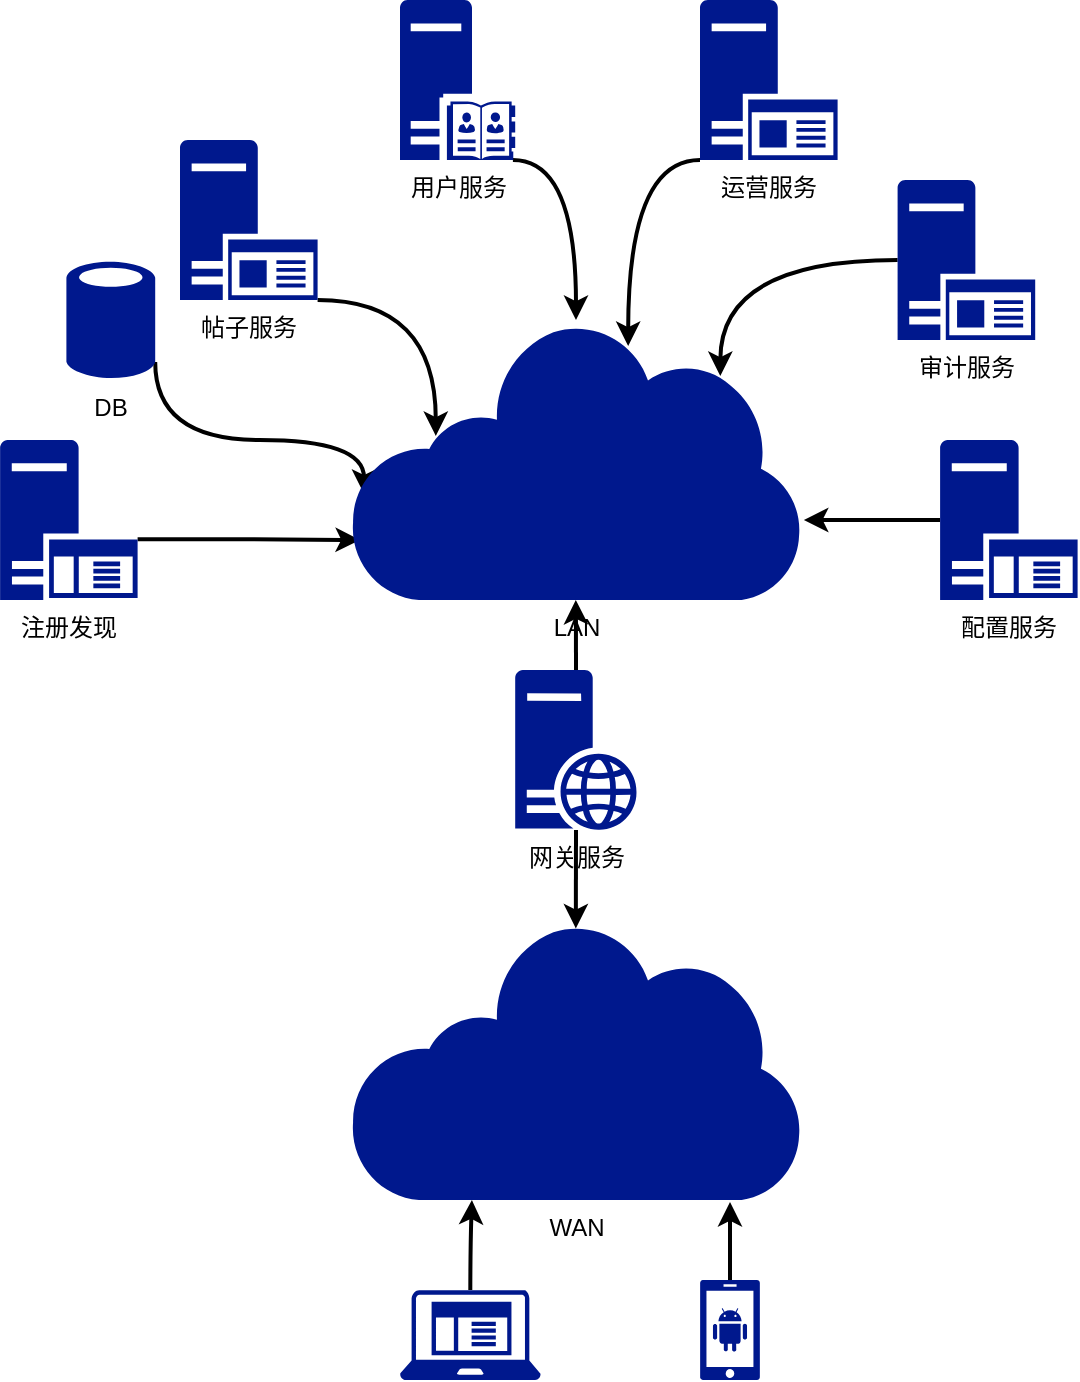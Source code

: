 <mxfile version="21.4.0" type="device" pages="4">
  <diagram name="微服务架构图" id="tyNS0atMHq7Flh5L3MOq">
    <mxGraphModel dx="1404" dy="824" grid="1" gridSize="10" guides="1" tooltips="1" connect="1" arrows="1" fold="1" page="1" pageScale="1" pageWidth="827" pageHeight="1169" math="0" shadow="0">
      <root>
        <mxCell id="0" />
        <mxCell id="1" parent="0" />
        <mxCell id="sKvv-fLL-HEg5GiTCeac-2" value="WAN" style="sketch=0;aspect=fixed;pointerEvents=1;shadow=0;dashed=0;html=1;strokeColor=none;labelPosition=center;verticalLabelPosition=bottom;verticalAlign=top;align=center;fillColor=#00188D;shape=mxgraph.mscae.enterprise.internet" parent="1" vertex="1">
          <mxGeometry x="304.99" y="670" width="225.81" height="140" as="geometry" />
        </mxCell>
        <mxCell id="sKvv-fLL-HEg5GiTCeac-41" style="edgeStyle=orthogonalEdgeStyle;rounded=0;orthogonalLoop=1;jettySize=auto;html=1;exitX=1;exitY=0.62;exitDx=0;exitDy=0;exitPerimeter=0;strokeWidth=2;" parent="1" source="sKvv-fLL-HEg5GiTCeac-3" edge="1">
          <mxGeometry relative="1" as="geometry">
            <mxPoint x="310" y="480" as="targetPoint" />
          </mxGeometry>
        </mxCell>
        <mxCell id="sKvv-fLL-HEg5GiTCeac-3" value="注册发现" style="sketch=0;aspect=fixed;pointerEvents=1;shadow=0;dashed=0;html=1;strokeColor=none;labelPosition=center;verticalLabelPosition=bottom;verticalAlign=top;align=center;fillColor=#00188D;shape=mxgraph.mscae.enterprise.application_server" parent="1" vertex="1">
          <mxGeometry x="130" y="430" width="68.8" height="80" as="geometry" />
        </mxCell>
        <mxCell id="sKvv-fLL-HEg5GiTCeac-44" style="edgeStyle=orthogonalEdgeStyle;curved=1;rounded=0;orthogonalLoop=1;jettySize=auto;html=1;exitX=1;exitY=1;exitDx=0;exitDy=0;exitPerimeter=0;entryX=0.19;entryY=0.414;entryDx=0;entryDy=0;entryPerimeter=0;strokeWidth=2;" parent="1" source="sKvv-fLL-HEg5GiTCeac-4" target="sKvv-fLL-HEg5GiTCeac-7" edge="1">
          <mxGeometry relative="1" as="geometry">
            <Array as="points">
              <mxPoint x="348" y="360" />
            </Array>
          </mxGeometry>
        </mxCell>
        <mxCell id="sKvv-fLL-HEg5GiTCeac-4" value="帖子服务" style="sketch=0;aspect=fixed;pointerEvents=1;shadow=0;dashed=0;html=1;strokeColor=none;labelPosition=center;verticalLabelPosition=bottom;verticalAlign=top;align=center;fillColor=#00188D;shape=mxgraph.mscae.enterprise.application_server2" parent="1" vertex="1">
          <mxGeometry x="220" y="280" width="68.8" height="80" as="geometry" />
        </mxCell>
        <mxCell id="sKvv-fLL-HEg5GiTCeac-43" style="edgeStyle=orthogonalEdgeStyle;curved=1;rounded=0;orthogonalLoop=1;jettySize=auto;html=1;exitX=1;exitY=0.85;exitDx=0;exitDy=0;exitPerimeter=0;entryX=0.031;entryY=0.621;entryDx=0;entryDy=0;entryPerimeter=0;strokeWidth=2;" parent="1" source="sKvv-fLL-HEg5GiTCeac-5" target="sKvv-fLL-HEg5GiTCeac-7" edge="1">
          <mxGeometry relative="1" as="geometry">
            <Array as="points">
              <mxPoint x="208" y="430" />
              <mxPoint x="312" y="430" />
            </Array>
          </mxGeometry>
        </mxCell>
        <mxCell id="sKvv-fLL-HEg5GiTCeac-5" value="DB" style="sketch=0;aspect=fixed;pointerEvents=1;shadow=0;dashed=0;html=1;strokeColor=none;labelPosition=center;verticalLabelPosition=bottom;verticalAlign=top;align=center;fillColor=#00188D;shape=mxgraph.mscae.enterprise.database_generic" parent="1" vertex="1">
          <mxGeometry x="163.2" y="340" width="44.4" height="60" as="geometry" />
        </mxCell>
        <mxCell id="sKvv-fLL-HEg5GiTCeac-7" value="LAN" style="sketch=0;aspect=fixed;pointerEvents=1;shadow=0;dashed=0;html=1;strokeColor=none;labelPosition=center;verticalLabelPosition=bottom;verticalAlign=top;align=center;fillColor=#00188D;shape=mxgraph.mscae.enterprise.internet" parent="1" vertex="1">
          <mxGeometry x="304.99" y="370" width="225.81" height="140" as="geometry" />
        </mxCell>
        <mxCell id="sKvv-fLL-HEg5GiTCeac-47" style="edgeStyle=orthogonalEdgeStyle;curved=1;rounded=0;orthogonalLoop=1;jettySize=auto;html=1;exitX=0.98;exitY=1;exitDx=0;exitDy=0;exitPerimeter=0;strokeWidth=2;" parent="1" source="sKvv-fLL-HEg5GiTCeac-8" target="sKvv-fLL-HEg5GiTCeac-7" edge="1">
          <mxGeometry relative="1" as="geometry">
            <Array as="points">
              <mxPoint x="418" y="290" />
            </Array>
          </mxGeometry>
        </mxCell>
        <mxCell id="sKvv-fLL-HEg5GiTCeac-8" value="用户服务" style="sketch=0;aspect=fixed;pointerEvents=1;shadow=0;dashed=0;html=1;strokeColor=none;labelPosition=center;verticalLabelPosition=bottom;verticalAlign=top;align=center;fillColor=#00188D;shape=mxgraph.mscae.enterprise.server_directory" parent="1" vertex="1">
          <mxGeometry x="330" y="210" width="57.6" height="80" as="geometry" />
        </mxCell>
        <mxCell id="sKvv-fLL-HEg5GiTCeac-28" style="edgeStyle=orthogonalEdgeStyle;rounded=0;orthogonalLoop=1;jettySize=auto;html=1;exitX=0.5;exitY=1;exitDx=0;exitDy=0;exitPerimeter=0;entryX=0.5;entryY=0.03;entryDx=0;entryDy=0;entryPerimeter=0;curved=1;strokeWidth=2;" parent="1" source="sKvv-fLL-HEg5GiTCeac-9" target="sKvv-fLL-HEg5GiTCeac-2" edge="1">
          <mxGeometry relative="1" as="geometry" />
        </mxCell>
        <mxCell id="sKvv-fLL-HEg5GiTCeac-29" style="edgeStyle=orthogonalEdgeStyle;rounded=0;orthogonalLoop=1;jettySize=auto;html=1;exitX=0.5;exitY=0;exitDx=0;exitDy=0;exitPerimeter=0;curved=1;strokeWidth=2;" parent="1" source="sKvv-fLL-HEg5GiTCeac-9" target="sKvv-fLL-HEg5GiTCeac-7" edge="1">
          <mxGeometry relative="1" as="geometry" />
        </mxCell>
        <mxCell id="sKvv-fLL-HEg5GiTCeac-9" value="网关服务" style="sketch=0;aspect=fixed;pointerEvents=1;shadow=0;dashed=0;html=1;strokeColor=none;labelPosition=center;verticalLabelPosition=bottom;verticalAlign=top;align=center;fillColor=#00188D;shape=mxgraph.mscae.enterprise.web_server" parent="1" vertex="1">
          <mxGeometry x="387.6" y="545" width="60.8" height="80" as="geometry" />
        </mxCell>
        <mxCell id="sKvv-fLL-HEg5GiTCeac-21" style="edgeStyle=orthogonalEdgeStyle;rounded=0;orthogonalLoop=1;jettySize=auto;html=1;exitX=0.5;exitY=0;exitDx=0;exitDy=0;exitPerimeter=0;entryX=0.27;entryY=1;entryDx=0;entryDy=0;entryPerimeter=0;strokeWidth=2;curved=1;" parent="1" source="sKvv-fLL-HEg5GiTCeac-10" target="sKvv-fLL-HEg5GiTCeac-2" edge="1">
          <mxGeometry relative="1" as="geometry" />
        </mxCell>
        <mxCell id="sKvv-fLL-HEg5GiTCeac-10" value="" style="sketch=0;aspect=fixed;pointerEvents=1;shadow=0;dashed=0;html=1;strokeColor=none;labelPosition=center;verticalLabelPosition=bottom;verticalAlign=top;align=center;fillColor=#00188D;shape=mxgraph.mscae.enterprise.client_application" parent="1" vertex="1">
          <mxGeometry x="330" y="855" width="70.31" height="45" as="geometry" />
        </mxCell>
        <mxCell id="sKvv-fLL-HEg5GiTCeac-22" style="edgeStyle=orthogonalEdgeStyle;rounded=0;orthogonalLoop=1;jettySize=auto;html=1;exitX=0.5;exitY=0;exitDx=0;exitDy=0;exitPerimeter=0;strokeWidth=2;curved=1;" parent="1" source="sKvv-fLL-HEg5GiTCeac-11" edge="1">
          <mxGeometry relative="1" as="geometry">
            <mxPoint x="495" y="811" as="targetPoint" />
          </mxGeometry>
        </mxCell>
        <mxCell id="sKvv-fLL-HEg5GiTCeac-11" value="" style="sketch=0;aspect=fixed;pointerEvents=1;shadow=0;dashed=0;html=1;strokeColor=none;labelPosition=center;verticalLabelPosition=bottom;verticalAlign=top;align=center;fillColor=#00188D;shape=mxgraph.mscae.enterprise.android_phone" parent="1" vertex="1">
          <mxGeometry x="480" y="850" width="30" height="50" as="geometry" />
        </mxCell>
        <mxCell id="sKvv-fLL-HEg5GiTCeac-49" style="edgeStyle=orthogonalEdgeStyle;curved=1;rounded=0;orthogonalLoop=1;jettySize=auto;html=1;exitX=0;exitY=0.5;exitDx=0;exitDy=0;exitPerimeter=0;entryX=0.82;entryY=0.2;entryDx=0;entryDy=0;entryPerimeter=0;strokeWidth=2;" parent="1" source="sKvv-fLL-HEg5GiTCeac-13" target="sKvv-fLL-HEg5GiTCeac-7" edge="1">
          <mxGeometry relative="1" as="geometry">
            <Array as="points">
              <mxPoint x="490" y="340" />
            </Array>
          </mxGeometry>
        </mxCell>
        <mxCell id="sKvv-fLL-HEg5GiTCeac-13" value="审计服务" style="sketch=0;aspect=fixed;pointerEvents=1;shadow=0;dashed=0;html=1;strokeColor=none;labelPosition=center;verticalLabelPosition=bottom;verticalAlign=top;align=center;fillColor=#00188D;shape=mxgraph.mscae.enterprise.application_server2" parent="1" vertex="1">
          <mxGeometry x="578.8" y="300" width="68.8" height="80" as="geometry" />
        </mxCell>
        <mxCell id="sKvv-fLL-HEg5GiTCeac-32" style="edgeStyle=orthogonalEdgeStyle;rounded=0;orthogonalLoop=1;jettySize=auto;html=1;exitX=0;exitY=1;exitDx=0;exitDy=0;exitPerimeter=0;entryX=0.616;entryY=0.093;entryDx=0;entryDy=0;entryPerimeter=0;curved=1;strokeWidth=2;" parent="1" source="sKvv-fLL-HEg5GiTCeac-14" target="sKvv-fLL-HEg5GiTCeac-7" edge="1">
          <mxGeometry relative="1" as="geometry">
            <Array as="points">
              <mxPoint x="444" y="290" />
            </Array>
          </mxGeometry>
        </mxCell>
        <mxCell id="sKvv-fLL-HEg5GiTCeac-14" value="运营服务" style="sketch=0;aspect=fixed;pointerEvents=1;shadow=0;dashed=0;html=1;strokeColor=none;labelPosition=center;verticalLabelPosition=bottom;verticalAlign=top;align=center;fillColor=#00188D;shape=mxgraph.mscae.enterprise.application_server2" parent="1" vertex="1">
          <mxGeometry x="480" y="210" width="68.8" height="80" as="geometry" />
        </mxCell>
        <mxCell id="sKvv-fLL-HEg5GiTCeac-30" style="edgeStyle=orthogonalEdgeStyle;rounded=0;orthogonalLoop=1;jettySize=auto;html=1;exitX=0;exitY=0.5;exitDx=0;exitDy=0;exitPerimeter=0;entryX=1.005;entryY=0.714;entryDx=0;entryDy=0;entryPerimeter=0;strokeWidth=2;curved=1;" parent="1" source="sKvv-fLL-HEg5GiTCeac-16" target="sKvv-fLL-HEg5GiTCeac-7" edge="1">
          <mxGeometry relative="1" as="geometry" />
        </mxCell>
        <mxCell id="sKvv-fLL-HEg5GiTCeac-16" value="配置服务" style="sketch=0;aspect=fixed;pointerEvents=1;shadow=0;dashed=0;html=1;strokeColor=none;labelPosition=center;verticalLabelPosition=bottom;verticalAlign=top;align=center;fillColor=#00188D;shape=mxgraph.mscae.enterprise.application_server" parent="1" vertex="1">
          <mxGeometry x="600" y="430" width="68.8" height="80" as="geometry" />
        </mxCell>
      </root>
    </mxGraphModel>
  </diagram>
  <diagram id="7GHlxAyvuk0BFjnnQmFa" name="BC/BC MAP">
    <mxGraphModel dx="1212" dy="755" grid="1" gridSize="10" guides="1" tooltips="1" connect="1" arrows="1" fold="1" page="1" pageScale="1" pageWidth="827" pageHeight="1169" math="0" shadow="0">
      <root>
        <mxCell id="0" />
        <mxCell id="1" parent="0" />
        <mxCell id="d8grBsVAri_Z8d2AIYBA-62" value="" style="rounded=1;whiteSpace=wrap;html=1;fontFamily=Helvetica;fontSize=11;fontColor=default;dashed=1;dashPattern=12 12;" vertex="1" parent="1">
          <mxGeometry x="414" y="10" width="950" height="480" as="geometry" />
        </mxCell>
        <mxCell id="xgT5r35Q104C7gx1rmS_-19" value="" style="ellipse;whiteSpace=wrap;html=1;" parent="1" vertex="1">
          <mxGeometry x="453.75" y="865" width="362.5" height="190" as="geometry" />
        </mxCell>
        <mxCell id="xgT5r35Q104C7gx1rmS_-37" value="" style="ellipse;whiteSpace=wrap;html=1;" parent="1" vertex="1">
          <mxGeometry x="1280" y="530" width="370" height="230" as="geometry" />
        </mxCell>
        <mxCell id="xgT5r35Q104C7gx1rmS_-38" value="" style="ellipse;whiteSpace=wrap;html=1;" parent="1" vertex="1">
          <mxGeometry x="1390" y="540" width="250" height="150" as="geometry" />
        </mxCell>
        <mxCell id="d8grBsVAri_Z8d2AIYBA-13" value="" style="ellipse;whiteSpace=wrap;html=1;" vertex="1" parent="1">
          <mxGeometry x="960" y="850" width="330" height="220" as="geometry" />
        </mxCell>
        <mxCell id="d8grBsVAri_Z8d2AIYBA-14" value="" style="ellipse;whiteSpace=wrap;html=1;" vertex="1" parent="1">
          <mxGeometry x="1050" y="870" width="220" height="130" as="geometry" />
        </mxCell>
        <mxCell id="d8grBsVAri_Z8d2AIYBA-8" value="" style="ellipse;whiteSpace=wrap;html=1;" vertex="1" parent="1">
          <mxGeometry x="680" y="20" width="340" height="200" as="geometry" />
        </mxCell>
        <mxCell id="d8grBsVAri_Z8d2AIYBA-9" value="" style="ellipse;whiteSpace=wrap;html=1;" vertex="1" parent="1">
          <mxGeometry x="790" y="30" width="200" height="120" as="geometry" />
        </mxCell>
        <mxCell id="PcCUHXfV9CN8MzHln4NB-1" style="rounded=0;orthogonalLoop=1;jettySize=auto;html=1;exitX=0.5;exitY=1;exitDx=0;exitDy=0;entryX=0.5;entryY=0;entryDx=0;entryDy=0;jumpStyle=arc;endArrow=none;endFill=0;" parent="1" source="V5cIN5nH3jhpPqX4wDqy-1" target="V5cIN5nH3jhpPqX4wDqy-3" edge="1">
          <mxGeometry relative="1" as="geometry" />
        </mxCell>
        <mxCell id="PcCUHXfV9CN8MzHln4NB-12" value="U" style="edgeLabel;html=1;align=center;verticalAlign=middle;resizable=0;points=[];" parent="PcCUHXfV9CN8MzHln4NB-1" vertex="1" connectable="0">
          <mxGeometry x="-0.882" y="1" relative="1" as="geometry">
            <mxPoint as="offset" />
          </mxGeometry>
        </mxCell>
        <mxCell id="PcCUHXfV9CN8MzHln4NB-13" value="D" style="edgeLabel;html=1;align=center;verticalAlign=middle;resizable=0;points=[];" parent="PcCUHXfV9CN8MzHln4NB-1" vertex="1" connectable="0">
          <mxGeometry x="0.694" y="1" relative="1" as="geometry">
            <mxPoint as="offset" />
          </mxGeometry>
        </mxCell>
        <mxCell id="V5cIN5nH3jhpPqX4wDqy-1" value="用户" style="ellipse;whiteSpace=wrap;html=1;" parent="1" vertex="1">
          <mxGeometry x="100" y="160" width="60" height="30" as="geometry" />
        </mxCell>
        <mxCell id="PcCUHXfV9CN8MzHln4NB-5" style="edgeStyle=none;rounded=0;orthogonalLoop=1;jettySize=auto;html=1;exitX=0.5;exitY=1;exitDx=0;exitDy=0;entryX=0.084;entryY=0.349;entryDx=0;entryDy=0;entryPerimeter=0;endArrow=none;endFill=0;" parent="1" source="V5cIN5nH3jhpPqX4wDqy-2" target="V5cIN5nH3jhpPqX4wDqy-3" edge="1">
          <mxGeometry relative="1" as="geometry" />
        </mxCell>
        <mxCell id="PcCUHXfV9CN8MzHln4NB-21" value="D" style="edgeLabel;html=1;align=center;verticalAlign=middle;resizable=0;points=[];" parent="PcCUHXfV9CN8MzHln4NB-5" vertex="1" connectable="0">
          <mxGeometry x="-0.818" y="2" relative="1" as="geometry">
            <mxPoint as="offset" />
          </mxGeometry>
        </mxCell>
        <mxCell id="PcCUHXfV9CN8MzHln4NB-22" value="U" style="edgeLabel;html=1;align=center;verticalAlign=middle;resizable=0;points=[];" parent="PcCUHXfV9CN8MzHln4NB-5" vertex="1" connectable="0">
          <mxGeometry x="0.563" y="-1" relative="1" as="geometry">
            <mxPoint as="offset" />
          </mxGeometry>
        </mxCell>
        <mxCell id="PcCUHXfV9CN8MzHln4NB-7" style="edgeStyle=none;rounded=0;orthogonalLoop=1;jettySize=auto;html=1;entryX=0;entryY=0.5;entryDx=0;entryDy=0;endArrow=none;endFill=0;" parent="1" target="V5cIN5nH3jhpPqX4wDqy-1" edge="1">
          <mxGeometry relative="1" as="geometry">
            <mxPoint x="90" y="245" as="sourcePoint" />
          </mxGeometry>
        </mxCell>
        <mxCell id="PcCUHXfV9CN8MzHln4NB-10" value="U" style="edgeLabel;html=1;align=center;verticalAlign=middle;resizable=0;points=[];" parent="PcCUHXfV9CN8MzHln4NB-7" vertex="1" connectable="0">
          <mxGeometry x="0.639" relative="1" as="geometry">
            <mxPoint as="offset" />
          </mxGeometry>
        </mxCell>
        <mxCell id="PcCUHXfV9CN8MzHln4NB-11" value="D" style="edgeLabel;html=1;align=center;verticalAlign=middle;resizable=0;points=[];" parent="PcCUHXfV9CN8MzHln4NB-7" vertex="1" connectable="0">
          <mxGeometry x="-0.816" y="1" relative="1" as="geometry">
            <mxPoint as="offset" />
          </mxGeometry>
        </mxCell>
        <mxCell id="PcCUHXfV9CN8MzHln4NB-9" style="edgeStyle=none;rounded=0;orthogonalLoop=1;jettySize=auto;html=1;exitX=1;exitY=0.5;exitDx=0;exitDy=0;jumpStyle=arc;endArrow=none;endFill=0;" parent="1" source="V5cIN5nH3jhpPqX4wDqy-2" target="V5cIN5nH3jhpPqX4wDqy-5" edge="1">
          <mxGeometry relative="1" as="geometry" />
        </mxCell>
        <mxCell id="PcCUHXfV9CN8MzHln4NB-14" value="D" style="edgeLabel;html=1;align=center;verticalAlign=middle;resizable=0;points=[];" parent="PcCUHXfV9CN8MzHln4NB-9" vertex="1" connectable="0">
          <mxGeometry x="-0.868" y="-1" relative="1" as="geometry">
            <mxPoint as="offset" />
          </mxGeometry>
        </mxCell>
        <mxCell id="PcCUHXfV9CN8MzHln4NB-15" value="U" style="edgeLabel;html=1;align=center;verticalAlign=middle;resizable=0;points=[];" parent="PcCUHXfV9CN8MzHln4NB-9" vertex="1" connectable="0">
          <mxGeometry x="0.744" y="-2" relative="1" as="geometry">
            <mxPoint as="offset" />
          </mxGeometry>
        </mxCell>
        <mxCell id="xgT5r35Q104C7gx1rmS_-2" style="rounded=0;orthogonalLoop=1;jettySize=auto;html=1;exitX=1;exitY=0;exitDx=0;exitDy=0;entryX=0;entryY=0.5;entryDx=0;entryDy=0;endArrow=none;endFill=0;" parent="1" source="V5cIN5nH3jhpPqX4wDqy-2" target="xgT5r35Q104C7gx1rmS_-1" edge="1">
          <mxGeometry relative="1" as="geometry" />
        </mxCell>
        <mxCell id="xgT5r35Q104C7gx1rmS_-7" value="D" style="edgeLabel;html=1;align=center;verticalAlign=middle;resizable=0;points=[];" parent="xgT5r35Q104C7gx1rmS_-2" vertex="1" connectable="0">
          <mxGeometry x="-0.81" y="-1" relative="1" as="geometry">
            <mxPoint as="offset" />
          </mxGeometry>
        </mxCell>
        <mxCell id="xgT5r35Q104C7gx1rmS_-8" value="U" style="edgeLabel;html=1;align=center;verticalAlign=middle;resizable=0;points=[];" parent="xgT5r35Q104C7gx1rmS_-2" vertex="1" connectable="0">
          <mxGeometry x="0.723" y="-2" relative="1" as="geometry">
            <mxPoint as="offset" />
          </mxGeometry>
        </mxCell>
        <mxCell id="V5cIN5nH3jhpPqX4wDqy-2" value="审计" style="ellipse;whiteSpace=wrap;html=1;" parent="1" vertex="1">
          <mxGeometry x="60" y="245" width="60" height="30" as="geometry" />
        </mxCell>
        <mxCell id="V5cIN5nH3jhpPqX4wDqy-3" value="帖子" style="ellipse;whiteSpace=wrap;html=1;" parent="1" vertex="1">
          <mxGeometry x="140" y="315" width="60" height="30" as="geometry" />
        </mxCell>
        <mxCell id="PcCUHXfV9CN8MzHln4NB-6" style="edgeStyle=none;rounded=0;orthogonalLoop=1;jettySize=auto;html=1;entryX=0.947;entryY=0.234;entryDx=0;entryDy=0;entryPerimeter=0;endArrow=none;endFill=0;exitX=0;exitY=1;exitDx=0;exitDy=0;" parent="1" target="V5cIN5nH3jhpPqX4wDqy-3" edge="1" source="V5cIN5nH3jhpPqX4wDqy-5">
          <mxGeometry relative="1" as="geometry">
            <mxPoint x="270" y="275" as="sourcePoint" />
          </mxGeometry>
        </mxCell>
        <mxCell id="PcCUHXfV9CN8MzHln4NB-19" value="U" style="edgeLabel;html=1;align=center;verticalAlign=middle;resizable=0;points=[];" parent="PcCUHXfV9CN8MzHln4NB-6" vertex="1" connectable="0">
          <mxGeometry x="-0.858" y="-1" relative="1" as="geometry">
            <mxPoint as="offset" />
          </mxGeometry>
        </mxCell>
        <mxCell id="PcCUHXfV9CN8MzHln4NB-20" value="D" style="edgeLabel;html=1;align=center;verticalAlign=middle;resizable=0;points=[];" parent="PcCUHXfV9CN8MzHln4NB-6" vertex="1" connectable="0">
          <mxGeometry x="0.566" relative="1" as="geometry">
            <mxPoint as="offset" />
          </mxGeometry>
        </mxCell>
        <mxCell id="PcCUHXfV9CN8MzHln4NB-8" style="edgeStyle=none;rounded=0;orthogonalLoop=1;jettySize=auto;html=1;exitX=0;exitY=0;exitDx=0;exitDy=0;entryX=1;entryY=0.5;entryDx=0;entryDy=0;endArrow=none;endFill=0;" parent="1" source="V5cIN5nH3jhpPqX4wDqy-5" target="V5cIN5nH3jhpPqX4wDqy-1" edge="1">
          <mxGeometry relative="1" as="geometry" />
        </mxCell>
        <mxCell id="PcCUHXfV9CN8MzHln4NB-16" value="D" style="edgeLabel;html=1;align=center;verticalAlign=middle;resizable=0;points=[];" parent="PcCUHXfV9CN8MzHln4NB-8" vertex="1" connectable="0">
          <mxGeometry x="0.638" y="-1" relative="1" as="geometry">
            <mxPoint as="offset" />
          </mxGeometry>
        </mxCell>
        <mxCell id="PcCUHXfV9CN8MzHln4NB-18" value="U" style="edgeLabel;html=1;align=center;verticalAlign=middle;resizable=0;points=[];" parent="PcCUHXfV9CN8MzHln4NB-8" vertex="1" connectable="0">
          <mxGeometry x="-0.736" relative="1" as="geometry">
            <mxPoint as="offset" />
          </mxGeometry>
        </mxCell>
        <mxCell id="d8grBsVAri_Z8d2AIYBA-32" style="edgeStyle=none;shape=connector;rounded=0;orthogonalLoop=1;jettySize=auto;html=1;exitX=0.5;exitY=1;exitDx=0;exitDy=0;labelBackgroundColor=default;strokeColor=default;fontFamily=Helvetica;fontSize=11;fontColor=default;endArrow=none;endFill=0;" edge="1" parent="1" source="V5cIN5nH3jhpPqX4wDqy-5">
          <mxGeometry relative="1" as="geometry">
            <mxPoint x="290" y="295" as="targetPoint" />
          </mxGeometry>
        </mxCell>
        <mxCell id="d8grBsVAri_Z8d2AIYBA-33" value="U" style="edgeLabel;html=1;align=center;verticalAlign=middle;resizable=0;points=[];fontSize=11;fontFamily=Helvetica;fontColor=default;" vertex="1" connectable="0" parent="d8grBsVAri_Z8d2AIYBA-32">
          <mxGeometry x="-0.607" y="-2" relative="1" as="geometry">
            <mxPoint as="offset" />
          </mxGeometry>
        </mxCell>
        <mxCell id="d8grBsVAri_Z8d2AIYBA-34" value="D" style="edgeLabel;html=1;align=center;verticalAlign=middle;resizable=0;points=[];fontSize=11;fontFamily=Helvetica;fontColor=default;" vertex="1" connectable="0" parent="d8grBsVAri_Z8d2AIYBA-32">
          <mxGeometry x="0.6" y="2" relative="1" as="geometry">
            <mxPoint as="offset" />
          </mxGeometry>
        </mxCell>
        <mxCell id="V5cIN5nH3jhpPqX4wDqy-5" value="运营" style="ellipse;whiteSpace=wrap;html=1;" parent="1" vertex="1">
          <mxGeometry x="260" y="225" width="60" height="30" as="geometry" />
        </mxCell>
        <mxCell id="PcCUHXfV9CN8MzHln4NB-23" value="" style="ellipse;whiteSpace=wrap;html=1;" parent="1" vertex="1">
          <mxGeometry x="470" y="280" width="330" height="200" as="geometry" />
        </mxCell>
        <mxCell id="PcCUHXfV9CN8MzHln4NB-24" value="" style="ellipse;whiteSpace=wrap;html=1;" parent="1" vertex="1">
          <mxGeometry x="518.75" y="290" width="270" height="140" as="geometry" />
        </mxCell>
        <mxCell id="PcCUHXfV9CN8MzHln4NB-25" value="用户BC" style="rounded=1;whiteSpace=wrap;html=1;" parent="1" vertex="1">
          <mxGeometry x="560" y="430" width="80" height="40" as="geometry" />
        </mxCell>
        <mxCell id="PcCUHXfV9CN8MzHln4NB-26" value="用户信息实体" style="ellipse;whiteSpace=wrap;html=1;" parent="1" vertex="1">
          <mxGeometry x="623.75" y="305" width="60" height="40" as="geometry" />
        </mxCell>
        <mxCell id="d8grBsVAri_Z8d2AIYBA-49" style="edgeStyle=none;shape=connector;rounded=0;orthogonalLoop=1;jettySize=auto;html=1;exitX=0.5;exitY=1;exitDx=0;exitDy=0;dashed=1;dashPattern=12 12;labelBackgroundColor=default;strokeColor=default;fontFamily=Helvetica;fontSize=11;fontColor=default;endArrow=none;endFill=0;" edge="1" parent="1" source="PcCUHXfV9CN8MzHln4NB-27" target="d8grBsVAri_Z8d2AIYBA-47">
          <mxGeometry relative="1" as="geometry" />
        </mxCell>
        <mxCell id="PcCUHXfV9CN8MzHln4NB-27" value="角色实体" style="ellipse;whiteSpace=wrap;html=1;" parent="1" vertex="1">
          <mxGeometry x="900" y="85" width="60" height="40" as="geometry" />
        </mxCell>
        <mxCell id="PcCUHXfV9CN8MzHln4NB-28" value="用户统计值对象" style="ellipse;whiteSpace=wrap;html=1;" parent="1" vertex="1">
          <mxGeometry x="1430" y="565" width="60" height="40" as="geometry" />
        </mxCell>
        <mxCell id="d8grBsVAri_Z8d2AIYBA-44" style="edgeStyle=none;shape=connector;rounded=0;orthogonalLoop=1;jettySize=auto;html=1;exitX=0.5;exitY=1;exitDx=0;exitDy=0;entryX=0.5;entryY=0;entryDx=0;entryDy=0;dashed=1;labelBackgroundColor=default;strokeColor=default;fontFamily=Helvetica;fontSize=11;fontColor=default;endArrow=none;endFill=0;dashPattern=12 12;" edge="1" parent="1" source="PcCUHXfV9CN8MzHln4NB-29" target="d8grBsVAri_Z8d2AIYBA-43">
          <mxGeometry relative="1" as="geometry" />
        </mxCell>
        <mxCell id="PcCUHXfV9CN8MzHln4NB-29" value="用户聚合根" style="ellipse;whiteSpace=wrap;html=1;fillColor=#ffe6cc;strokeColor=#d79b00;" parent="1" vertex="1">
          <mxGeometry x="620" y="360" width="60" height="40" as="geometry" />
        </mxCell>
        <mxCell id="xgT5r35Q104C7gx1rmS_-5" style="edgeStyle=none;rounded=0;orthogonalLoop=1;jettySize=auto;html=1;exitX=0.5;exitY=1;exitDx=0;exitDy=0;endArrow=none;endFill=0;entryX=0.5;entryY=0;entryDx=0;entryDy=0;" parent="1" source="xgT5r35Q104C7gx1rmS_-1" target="V5cIN5nH3jhpPqX4wDqy-5" edge="1">
          <mxGeometry relative="1" as="geometry" />
        </mxCell>
        <mxCell id="xgT5r35Q104C7gx1rmS_-9" value="U" style="edgeLabel;html=1;align=center;verticalAlign=middle;resizable=0;points=[];" parent="xgT5r35Q104C7gx1rmS_-5" vertex="1" connectable="0">
          <mxGeometry x="-0.706" relative="1" as="geometry">
            <mxPoint as="offset" />
          </mxGeometry>
        </mxCell>
        <mxCell id="xgT5r35Q104C7gx1rmS_-10" value="D" style="edgeLabel;html=1;align=center;verticalAlign=middle;resizable=0;points=[];" parent="xgT5r35Q104C7gx1rmS_-5" vertex="1" connectable="0">
          <mxGeometry x="0.428" y="-2" relative="1" as="geometry">
            <mxPoint as="offset" />
          </mxGeometry>
        </mxCell>
        <mxCell id="xgT5r35Q104C7gx1rmS_-1" value="管理员" style="ellipse;whiteSpace=wrap;html=1;" parent="1" vertex="1">
          <mxGeometry x="240" y="150" width="60" height="30" as="geometry" />
        </mxCell>
        <mxCell id="xgT5r35Q104C7gx1rmS_-11" value="" style="ellipse;whiteSpace=wrap;html=1;" parent="1" vertex="1">
          <mxGeometry x="950" y="255" width="320" height="200" as="geometry" />
        </mxCell>
        <mxCell id="xgT5r35Q104C7gx1rmS_-12" value="" style="ellipse;whiteSpace=wrap;html=1;" parent="1" vertex="1">
          <mxGeometry x="1060" y="270" width="190" height="120" as="geometry" />
        </mxCell>
        <mxCell id="xgT5r35Q104C7gx1rmS_-13" value="管理员BC" style="rounded=1;whiteSpace=wrap;html=1;" parent="1" vertex="1">
          <mxGeometry x="980" y="370" width="80" height="40" as="geometry" />
        </mxCell>
        <mxCell id="d8grBsVAri_Z8d2AIYBA-55" style="edgeStyle=none;shape=connector;rounded=0;orthogonalLoop=1;jettySize=auto;html=1;exitX=1;exitY=1;exitDx=0;exitDy=0;entryX=0.5;entryY=0;entryDx=0;entryDy=0;dashed=1;dashPattern=12 12;labelBackgroundColor=default;strokeColor=default;fontFamily=Helvetica;fontSize=11;fontColor=default;endArrow=none;endFill=0;" edge="1" parent="1" source="xgT5r35Q104C7gx1rmS_-14" target="xgT5r35Q104C7gx1rmS_-16">
          <mxGeometry relative="1" as="geometry" />
        </mxCell>
        <mxCell id="xgT5r35Q104C7gx1rmS_-14" value="管理员实体" style="ellipse;whiteSpace=wrap;html=1;" parent="1" vertex="1">
          <mxGeometry x="1160" y="325" width="60" height="40" as="geometry" />
        </mxCell>
        <mxCell id="xgT5r35Q104C7gx1rmS_-15" value="权限实体" style="ellipse;whiteSpace=wrap;html=1;" parent="1" vertex="1">
          <mxGeometry x="880" y="30" width="60" height="40" as="geometry" />
        </mxCell>
        <mxCell id="xgT5r35Q104C7gx1rmS_-16" value="管理员统计值对象" style="ellipse;whiteSpace=wrap;html=1;" parent="1" vertex="1">
          <mxGeometry x="1510" y="550" width="60" height="50" as="geometry" />
        </mxCell>
        <mxCell id="d8grBsVAri_Z8d2AIYBA-46" style="edgeStyle=none;shape=connector;rounded=0;orthogonalLoop=1;jettySize=auto;html=1;exitX=0.5;exitY=1;exitDx=0;exitDy=0;entryX=0.5;entryY=0;entryDx=0;entryDy=0;dashed=1;dashPattern=12 12;labelBackgroundColor=default;strokeColor=default;fontFamily=Helvetica;fontSize=11;fontColor=default;endArrow=none;endFill=0;" edge="1" parent="1" source="xgT5r35Q104C7gx1rmS_-17" target="d8grBsVAri_Z8d2AIYBA-45">
          <mxGeometry relative="1" as="geometry" />
        </mxCell>
        <mxCell id="xgT5r35Q104C7gx1rmS_-17" value="管理员聚合根" style="ellipse;whiteSpace=wrap;html=1;fillColor=#ffe6cc;strokeColor=#d79b00;" parent="1" vertex="1">
          <mxGeometry x="1080" y="315" width="60" height="40" as="geometry" />
        </mxCell>
        <mxCell id="d8grBsVAri_Z8d2AIYBA-54" style="edgeStyle=none;shape=connector;rounded=0;orthogonalLoop=1;jettySize=auto;html=1;exitX=1;exitY=1;exitDx=0;exitDy=0;entryX=0;entryY=0.25;entryDx=0;entryDy=0;entryPerimeter=0;dashed=1;dashPattern=12 12;labelBackgroundColor=default;strokeColor=default;fontFamily=Helvetica;fontSize=11;fontColor=default;endArrow=none;endFill=0;" edge="1" parent="1" source="xgT5r35Q104C7gx1rmS_-18" target="PcCUHXfV9CN8MzHln4NB-28">
          <mxGeometry relative="1" as="geometry" />
        </mxCell>
        <mxCell id="xgT5r35Q104C7gx1rmS_-18" value="用户实体" style="ellipse;whiteSpace=wrap;html=1;" parent="1" vertex="1">
          <mxGeometry x="683.75" y="355" width="60" height="40" as="geometry" />
        </mxCell>
        <mxCell id="xgT5r35Q104C7gx1rmS_-20" value="" style="ellipse;whiteSpace=wrap;html=1;" parent="1" vertex="1">
          <mxGeometry x="550" y="890" width="262" height="140" as="geometry" />
        </mxCell>
        <mxCell id="xgT5r35Q104C7gx1rmS_-21" value="帖子BC" style="rounded=1;whiteSpace=wrap;html=1;" parent="1" vertex="1">
          <mxGeometry x="483.75" y="975" width="80" height="40" as="geometry" />
        </mxCell>
        <mxCell id="d8grBsVAri_Z8d2AIYBA-26" style="edgeStyle=none;shape=connector;rounded=0;orthogonalLoop=1;jettySize=auto;html=1;exitX=1;exitY=0.5;exitDx=0;exitDy=0;entryX=0;entryY=0.5;entryDx=0;entryDy=0;dashed=1;labelBackgroundColor=default;strokeColor=default;fontFamily=Helvetica;fontSize=11;fontColor=default;endArrow=none;endFill=0;dashPattern=12 12;" edge="1" parent="1" source="xgT5r35Q104C7gx1rmS_-25" target="d8grBsVAri_Z8d2AIYBA-16">
          <mxGeometry relative="1" as="geometry" />
        </mxCell>
        <mxCell id="xgT5r35Q104C7gx1rmS_-25" value="帖子聚合根" style="ellipse;whiteSpace=wrap;html=1;fillColor=#ffe6cc;strokeColor=#d79b00;" parent="1" vertex="1">
          <mxGeometry x="712" y="960" width="60" height="40" as="geometry" />
        </mxCell>
        <mxCell id="xgT5r35Q104C7gx1rmS_-28" value="" style="ellipse;whiteSpace=wrap;html=1;" parent="1" vertex="1">
          <mxGeometry x="50" y="590" width="390" height="230" as="geometry" />
        </mxCell>
        <mxCell id="xgT5r35Q104C7gx1rmS_-29" value="" style="ellipse;whiteSpace=wrap;html=1;" parent="1" vertex="1">
          <mxGeometry x="160" y="600" width="250" height="150" as="geometry" />
        </mxCell>
        <mxCell id="xgT5r35Q104C7gx1rmS_-30" value="审计BC" style="rounded=1;whiteSpace=wrap;html=1;" parent="1" vertex="1">
          <mxGeometry x="80" y="730" width="80" height="40" as="geometry" />
        </mxCell>
        <mxCell id="d8grBsVAri_Z8d2AIYBA-60" style="edgeStyle=none;shape=connector;rounded=0;orthogonalLoop=1;jettySize=auto;html=1;exitX=1;exitY=0.5;exitDx=0;exitDy=0;entryX=0;entryY=0.5;entryDx=0;entryDy=0;dashed=1;dashPattern=12 12;labelBackgroundColor=default;strokeColor=default;fontFamily=Helvetica;fontSize=11;fontColor=default;endArrow=none;endFill=0;" edge="1" parent="1" source="xgT5r35Q104C7gx1rmS_-31" target="xgT5r35Q104C7gx1rmS_-43">
          <mxGeometry relative="1" as="geometry" />
        </mxCell>
        <mxCell id="xgT5r35Q104C7gx1rmS_-31" value="运营审计值对象" style="ellipse;whiteSpace=wrap;html=1;" parent="1" vertex="1">
          <mxGeometry x="320" y="670" width="60" height="40" as="geometry" />
        </mxCell>
        <mxCell id="d8grBsVAri_Z8d2AIYBA-58" style="edgeStyle=none;shape=connector;rounded=0;orthogonalLoop=1;jettySize=auto;html=1;exitX=0.5;exitY=0;exitDx=0;exitDy=0;entryX=0;entryY=1;entryDx=0;entryDy=0;dashed=1;dashPattern=12 12;labelBackgroundColor=default;strokeColor=default;fontFamily=Helvetica;fontSize=11;fontColor=default;endArrow=none;endFill=0;" edge="1" parent="1" source="xgT5r35Q104C7gx1rmS_-33" target="PcCUHXfV9CN8MzHln4NB-29">
          <mxGeometry relative="1" as="geometry" />
        </mxCell>
        <mxCell id="xgT5r35Q104C7gx1rmS_-33" value="用户审计值对象" style="ellipse;whiteSpace=wrap;html=1;" parent="1" vertex="1">
          <mxGeometry x="230" y="605" width="60" height="40" as="geometry" />
        </mxCell>
        <mxCell id="xgT5r35Q104C7gx1rmS_-34" value="审计聚合根" style="ellipse;whiteSpace=wrap;html=1;fillColor=#ffe6cc;strokeColor=#d79b00;" parent="1" vertex="1">
          <mxGeometry x="170" y="680" width="60" height="40" as="geometry" />
        </mxCell>
        <mxCell id="xgT5r35Q104C7gx1rmS_-35" value="帖子审计值对象" style="ellipse;whiteSpace=wrap;html=1;" parent="1" vertex="1">
          <mxGeometry x="255" y="710" width="60" height="40" as="geometry" />
        </mxCell>
        <mxCell id="d8grBsVAri_Z8d2AIYBA-59" style="edgeStyle=none;shape=connector;rounded=0;orthogonalLoop=1;jettySize=auto;html=1;exitX=1;exitY=0;exitDx=0;exitDy=0;entryX=0;entryY=0.5;entryDx=0;entryDy=0;dashed=1;dashPattern=12 12;labelBackgroundColor=default;strokeColor=default;fontFamily=Helvetica;fontSize=11;fontColor=default;endArrow=none;endFill=0;" edge="1" parent="1" source="xgT5r35Q104C7gx1rmS_-36" target="xgT5r35Q104C7gx1rmS_-17">
          <mxGeometry relative="1" as="geometry" />
        </mxCell>
        <mxCell id="xgT5r35Q104C7gx1rmS_-36" value="管理员审计值对象" style="ellipse;whiteSpace=wrap;html=1;" parent="1" vertex="1">
          <mxGeometry x="320" y="625" width="60" height="40" as="geometry" />
        </mxCell>
        <mxCell id="xgT5r35Q104C7gx1rmS_-39" value="运营BC" style="rounded=1;whiteSpace=wrap;html=1;" parent="1" vertex="1">
          <mxGeometry x="1300" y="650" width="80" height="40" as="geometry" />
        </mxCell>
        <mxCell id="xgT5r35Q104C7gx1rmS_-43" value="运营聚合根" style="ellipse;whiteSpace=wrap;html=1;fillColor=#ffe6cc;strokeColor=#d79b00;" parent="1" vertex="1">
          <mxGeometry x="1390" y="605" width="60" height="40" as="geometry" />
        </mxCell>
        <mxCell id="B5Jg2vaJfenHjptXXsL9-2" value="帖子统计值对象" style="ellipse;whiteSpace=wrap;html=1;" parent="1" vertex="1">
          <mxGeometry x="1440" y="640" width="60" height="40" as="geometry" />
        </mxCell>
        <mxCell id="B5Jg2vaJfenHjptXXsL9-3" value="评论实体" style="ellipse;whiteSpace=wrap;html=1;" parent="1" vertex="1">
          <mxGeometry x="570" y="930" width="60" height="40" as="geometry" />
        </mxCell>
        <mxCell id="B5Jg2vaJfenHjptXXsL9-4" value="内部评论实体" style="ellipse;whiteSpace=wrap;html=1;" parent="1" vertex="1">
          <mxGeometry x="605" y="980" width="60" height="40" as="geometry" />
        </mxCell>
        <mxCell id="d8grBsVAri_Z8d2AIYBA-56" style="edgeStyle=none;shape=connector;rounded=0;orthogonalLoop=1;jettySize=auto;html=1;exitX=1;exitY=0;exitDx=0;exitDy=0;entryX=0;entryY=1;entryDx=0;entryDy=0;dashed=1;dashPattern=12 12;labelBackgroundColor=default;strokeColor=default;fontFamily=Helvetica;fontSize=11;fontColor=default;endArrow=none;endFill=0;" edge="1" parent="1" source="B5Jg2vaJfenHjptXXsL9-6" target="B5Jg2vaJfenHjptXXsL9-2">
          <mxGeometry relative="1" as="geometry" />
        </mxCell>
        <mxCell id="B5Jg2vaJfenHjptXXsL9-6" value="帖子实体" style="ellipse;whiteSpace=wrap;html=1;" parent="1" vertex="1">
          <mxGeometry x="712" y="910" width="60" height="40" as="geometry" />
        </mxCell>
        <mxCell id="B5Jg2vaJfenHjptXXsL9-7" value="审批类型实体" style="ellipse;whiteSpace=wrap;html=1;" parent="1" vertex="1">
          <mxGeometry x="1135" y="950" width="60" height="40" as="geometry" />
        </mxCell>
        <mxCell id="B5Jg2vaJfenHjptXXsL9-8" value="类别实体" style="ellipse;whiteSpace=wrap;html=1;" parent="1" vertex="1">
          <mxGeometry x="657" y="990" width="60" height="40" as="geometry" />
        </mxCell>
        <mxCell id="d8grBsVAri_Z8d2AIYBA-3" value="审批单实体" style="ellipse;whiteSpace=wrap;html=1;" vertex="1" parent="1">
          <mxGeometry x="1095" y="890" width="60" height="40" as="geometry" />
        </mxCell>
        <mxCell id="d8grBsVAri_Z8d2AIYBA-57" style="edgeStyle=none;shape=connector;rounded=0;orthogonalLoop=1;jettySize=auto;html=1;exitX=1;exitY=0;exitDx=0;exitDy=0;entryX=0;entryY=1;entryDx=0;entryDy=0;dashed=1;dashPattern=12 12;labelBackgroundColor=default;strokeColor=default;fontFamily=Helvetica;fontSize=11;fontColor=default;endArrow=none;endFill=0;" edge="1" parent="1" source="d8grBsVAri_Z8d2AIYBA-4" target="d8grBsVAri_Z8d2AIYBA-42">
          <mxGeometry relative="1" as="geometry" />
        </mxCell>
        <mxCell id="d8grBsVAri_Z8d2AIYBA-4" value="业务操作实体" style="ellipse;whiteSpace=wrap;html=1;" vertex="1" parent="1">
          <mxGeometry x="1195" y="930" width="60" height="40" as="geometry" />
        </mxCell>
        <mxCell id="d8grBsVAri_Z8d2AIYBA-10" value="权限BC" style="rounded=1;whiteSpace=wrap;html=1;" vertex="1" parent="1">
          <mxGeometry x="710" y="130" width="80" height="40" as="geometry" />
        </mxCell>
        <mxCell id="d8grBsVAri_Z8d2AIYBA-12" value="权限聚合根" style="ellipse;whiteSpace=wrap;html=1;fillColor=#ffe6cc;strokeColor=#d79b00;" vertex="1" parent="1">
          <mxGeometry x="820" y="80" width="60" height="40" as="geometry" />
        </mxCell>
        <mxCell id="d8grBsVAri_Z8d2AIYBA-15" value="审批BC" style="rounded=1;whiteSpace=wrap;html=1;" vertex="1" parent="1">
          <mxGeometry x="990" y="980" width="80" height="40" as="geometry" />
        </mxCell>
        <mxCell id="d8grBsVAri_Z8d2AIYBA-16" value="审批单聚合根" style="ellipse;whiteSpace=wrap;html=1;fillColor=#ffe6cc;strokeColor=#d79b00;" vertex="1" parent="1">
          <mxGeometry x="1060" y="930" width="60" height="40" as="geometry" />
        </mxCell>
        <mxCell id="d8grBsVAri_Z8d2AIYBA-28" style="edgeStyle=none;shape=connector;rounded=0;orthogonalLoop=1;jettySize=auto;html=1;exitX=0;exitY=0.5;exitDx=0;exitDy=0;entryX=1;entryY=0.5;entryDx=0;entryDy=0;labelBackgroundColor=default;strokeColor=default;fontFamily=Helvetica;fontSize=11;fontColor=default;endArrow=none;endFill=0;" edge="1" parent="1" source="d8grBsVAri_Z8d2AIYBA-27" target="V5cIN5nH3jhpPqX4wDqy-3">
          <mxGeometry relative="1" as="geometry" />
        </mxCell>
        <mxCell id="d8grBsVAri_Z8d2AIYBA-29" value="U" style="edgeLabel;html=1;align=center;verticalAlign=middle;resizable=0;points=[];fontSize=11;fontFamily=Helvetica;fontColor=default;" vertex="1" connectable="0" parent="d8grBsVAri_Z8d2AIYBA-28">
          <mxGeometry x="-0.729" relative="1" as="geometry">
            <mxPoint as="offset" />
          </mxGeometry>
        </mxCell>
        <mxCell id="d8grBsVAri_Z8d2AIYBA-30" value="D" style="edgeLabel;html=1;align=center;verticalAlign=middle;resizable=0;points=[];fontSize=11;fontFamily=Helvetica;fontColor=default;" vertex="1" connectable="0" parent="d8grBsVAri_Z8d2AIYBA-28">
          <mxGeometry x="0.542" y="1" relative="1" as="geometry">
            <mxPoint as="offset" />
          </mxGeometry>
        </mxCell>
        <mxCell id="d8grBsVAri_Z8d2AIYBA-27" value="审批" style="ellipse;whiteSpace=wrap;html=1;" vertex="1" parent="1">
          <mxGeometry x="260" y="295" width="60" height="30" as="geometry" />
        </mxCell>
        <mxCell id="d8grBsVAri_Z8d2AIYBA-36" style="edgeStyle=none;shape=connector;rounded=0;orthogonalLoop=1;jettySize=auto;html=1;exitX=0;exitY=1;exitDx=0;exitDy=0;labelBackgroundColor=default;strokeColor=default;fontFamily=Helvetica;fontSize=11;fontColor=default;endArrow=none;endFill=0;entryX=0.5;entryY=0;entryDx=0;entryDy=0;" edge="1" parent="1" source="d8grBsVAri_Z8d2AIYBA-35" target="V5cIN5nH3jhpPqX4wDqy-1">
          <mxGeometry relative="1" as="geometry">
            <mxPoint x="136" y="165" as="targetPoint" />
          </mxGeometry>
        </mxCell>
        <mxCell id="d8grBsVAri_Z8d2AIYBA-38" value="U" style="edgeLabel;html=1;align=center;verticalAlign=middle;resizable=0;points=[];fontSize=11;fontFamily=Helvetica;fontColor=default;" vertex="1" connectable="0" parent="d8grBsVAri_Z8d2AIYBA-36">
          <mxGeometry x="-0.556" relative="1" as="geometry">
            <mxPoint as="offset" />
          </mxGeometry>
        </mxCell>
        <mxCell id="d8grBsVAri_Z8d2AIYBA-39" value="D" style="edgeLabel;html=1;align=center;verticalAlign=middle;resizable=0;points=[];fontSize=11;fontFamily=Helvetica;fontColor=default;" vertex="1" connectable="0" parent="d8grBsVAri_Z8d2AIYBA-36">
          <mxGeometry x="0.587" y="4" relative="1" as="geometry">
            <mxPoint x="-1" as="offset" />
          </mxGeometry>
        </mxCell>
        <mxCell id="d8grBsVAri_Z8d2AIYBA-37" style="edgeStyle=none;shape=connector;rounded=0;orthogonalLoop=1;jettySize=auto;html=1;labelBackgroundColor=default;strokeColor=default;fontFamily=Helvetica;fontSize=11;fontColor=default;endArrow=none;endFill=0;entryX=0.5;entryY=0;entryDx=0;entryDy=0;" edge="1" parent="1" target="xgT5r35Q104C7gx1rmS_-1">
          <mxGeometry relative="1" as="geometry">
            <mxPoint x="201" y="106" as="sourcePoint" />
            <mxPoint x="240" y="155" as="targetPoint" />
          </mxGeometry>
        </mxCell>
        <mxCell id="d8grBsVAri_Z8d2AIYBA-40" value="U" style="edgeLabel;html=1;align=center;verticalAlign=middle;resizable=0;points=[];fontSize=11;fontFamily=Helvetica;fontColor=default;" vertex="1" connectable="0" parent="d8grBsVAri_Z8d2AIYBA-37">
          <mxGeometry x="-0.561" y="-2" relative="1" as="geometry">
            <mxPoint as="offset" />
          </mxGeometry>
        </mxCell>
        <mxCell id="d8grBsVAri_Z8d2AIYBA-41" value="D" style="edgeLabel;html=1;align=center;verticalAlign=middle;resizable=0;points=[];fontSize=11;fontFamily=Helvetica;fontColor=default;" vertex="1" connectable="0" parent="d8grBsVAri_Z8d2AIYBA-37">
          <mxGeometry x="0.546" relative="1" as="geometry">
            <mxPoint as="offset" />
          </mxGeometry>
        </mxCell>
        <mxCell id="d8grBsVAri_Z8d2AIYBA-35" value="权限" style="ellipse;whiteSpace=wrap;html=1;" vertex="1" parent="1">
          <mxGeometry x="150" y="90" width="60" height="30" as="geometry" />
        </mxCell>
        <mxCell id="d8grBsVAri_Z8d2AIYBA-42" value="业务操作统计值对象" style="ellipse;whiteSpace=wrap;html=1;" vertex="1" parent="1">
          <mxGeometry x="1530" y="630" width="60" height="40" as="geometry" />
        </mxCell>
        <mxCell id="d8grBsVAri_Z8d2AIYBA-43" value="用户值对象" style="ellipse;whiteSpace=wrap;html=1;" vertex="1" parent="1">
          <mxGeometry x="640" y="895" width="60" height="40" as="geometry" />
        </mxCell>
        <mxCell id="d8grBsVAri_Z8d2AIYBA-45" value="审批人值对象" style="ellipse;whiteSpace=wrap;html=1;" vertex="1" parent="1">
          <mxGeometry x="1160" y="880" width="60" height="40" as="geometry" />
        </mxCell>
        <mxCell id="d8grBsVAri_Z8d2AIYBA-47" value="用户角色值对象" style="ellipse;whiteSpace=wrap;html=1;" vertex="1" parent="1">
          <mxGeometry x="690" y="310" width="60" height="40" as="geometry" />
        </mxCell>
        <mxCell id="d8grBsVAri_Z8d2AIYBA-48" value="管理员角色值对象" style="ellipse;whiteSpace=wrap;html=1;" vertex="1" parent="1">
          <mxGeometry x="1110" y="275" width="60" height="40" as="geometry" />
        </mxCell>
        <mxCell id="d8grBsVAri_Z8d2AIYBA-50" style="edgeStyle=none;shape=connector;rounded=0;orthogonalLoop=1;jettySize=auto;html=1;exitX=0.5;exitY=1;exitDx=0;exitDy=0;entryX=0.5;entryY=0;entryDx=0;entryDy=0;dashed=1;dashPattern=12 12;labelBackgroundColor=default;strokeColor=default;fontFamily=Helvetica;fontSize=11;fontColor=default;endArrow=none;endFill=0;" edge="1" parent="1" source="PcCUHXfV9CN8MzHln4NB-27" target="d8grBsVAri_Z8d2AIYBA-48">
          <mxGeometry relative="1" as="geometry" />
        </mxCell>
        <mxCell id="d8grBsVAri_Z8d2AIYBA-61" style="edgeStyle=none;shape=connector;rounded=0;orthogonalLoop=1;jettySize=auto;html=1;exitX=1;exitY=1;exitDx=0;exitDy=0;entryX=0;entryY=0;entryDx=0;entryDy=0;dashed=1;dashPattern=12 12;labelBackgroundColor=default;strokeColor=default;fontFamily=Helvetica;fontSize=11;fontColor=default;endArrow=none;endFill=0;" edge="1" parent="1" source="xgT5r35Q104C7gx1rmS_-35" target="xgT5r35Q104C7gx1rmS_-25">
          <mxGeometry relative="1" as="geometry" />
        </mxCell>
        <mxCell id="d8grBsVAri_Z8d2AIYBA-63" value="平台用户实体" style="ellipse;whiteSpace=wrap;html=1;" vertex="1" parent="1">
          <mxGeometry x="550" y="325" width="60" height="40" as="geometry" />
        </mxCell>
      </root>
    </mxGraphModel>
  </diagram>
  <diagram id="cbZ6Q3tJSfDFzY0pXKuY" name="第 3 页">
    <mxGraphModel dx="2247" dy="2009" grid="1" gridSize="10" guides="1" tooltips="1" connect="1" arrows="1" fold="1" page="1" pageScale="1" pageWidth="827" pageHeight="1169" math="0" shadow="0">
      <root>
        <mxCell id="0" />
        <mxCell id="1" parent="0" />
        <mxCell id="tUjYM1AVVGQtMzI24Y6m-1" value="user" style="rounded=0;whiteSpace=wrap;html=1;fontFamily=Helvetica;fontSize=11;fontColor=default;" vertex="1" parent="1">
          <mxGeometry x="150" y="40" width="80" height="30" as="geometry" />
        </mxCell>
        <mxCell id="tUjYM1AVVGQtMzI24Y6m-2" value="permission" style="rounded=0;whiteSpace=wrap;html=1;fontFamily=Helvetica;fontSize=11;fontColor=default;" vertex="1" parent="1">
          <mxGeometry x="477" y="40" width="80" height="30" as="geometry" />
        </mxCell>
        <mxCell id="tUjYM1AVVGQtMzI24Y6m-3" value="domain" style="rounded=0;whiteSpace=wrap;html=1;fontFamily=Helvetica;fontSize=11;fontColor=default;" vertex="1" parent="1">
          <mxGeometry x="-90" y="120" width="120" height="310" as="geometry" />
        </mxCell>
        <mxCell id="tUjYM1AVVGQtMzI24Y6m-4" value="infrastructure" style="rounded=0;whiteSpace=wrap;html=1;fontFamily=Helvetica;fontSize=11;fontColor=default;" vertex="1" parent="1">
          <mxGeometry x="-90" y="480" width="120" height="320" as="geometry" />
        </mxCell>
        <mxCell id="tUjYM1AVVGQtMzI24Y6m-5" value="" style="rounded=0;whiteSpace=wrap;html=1;fontFamily=Helvetica;fontSize=11;fontColor=default;" vertex="1" parent="1">
          <mxGeometry x="80" y="120" width="220" height="90" as="geometry" />
        </mxCell>
        <mxCell id="tUjYM1AVVGQtMzI24Y6m-16" value="&lt;div style=&quot;line-height: 120%;&quot;&gt;&lt;span style=&quot;background-color: initial;&quot;&gt;充血模型&lt;/span&gt;&lt;/div&gt;" style="rounded=0;whiteSpace=wrap;html=1;fontFamily=Helvetica;fontSize=11;fontColor=default;align=left;" vertex="1" parent="1">
          <mxGeometry x="155" y="130" width="140" height="70" as="geometry" />
        </mxCell>
        <mxCell id="tUjYM1AVVGQtMzI24Y6m-34" style="edgeStyle=orthogonalEdgeStyle;shape=connector;rounded=0;orthogonalLoop=1;jettySize=auto;html=1;exitX=1;exitY=0.5;exitDx=0;exitDy=0;entryX=1;entryY=0.5;entryDx=0;entryDy=0;labelBackgroundColor=default;strokeColor=default;fontFamily=Helvetica;fontSize=11;fontColor=default;endArrow=block;endFill=1;jumpStyle=arc;" edge="1" parent="1" source="tUjYM1AVVGQtMzI24Y6m-7" target="tUjYM1AVVGQtMzI24Y6m-17">
          <mxGeometry relative="1" as="geometry">
            <Array as="points">
              <mxPoint x="320" y="185" />
              <mxPoint x="320" y="385" />
            </Array>
          </mxGeometry>
        </mxCell>
        <mxCell id="tUjYM1AVVGQtMzI24Y6m-7" value="entity&amp;nbsp;" style="rounded=0;whiteSpace=wrap;html=1;fontFamily=Helvetica;fontSize=11;fontColor=default;" vertex="1" parent="1">
          <mxGeometry x="205" y="170" width="80" height="30" as="geometry" />
        </mxCell>
        <mxCell id="tUjYM1AVVGQtMzI24Y6m-33" style="edgeStyle=orthogonalEdgeStyle;shape=connector;rounded=0;orthogonalLoop=1;jettySize=auto;html=1;exitX=1;exitY=0.5;exitDx=0;exitDy=0;entryX=1;entryY=0.5;entryDx=0;entryDy=0;labelBackgroundColor=default;strokeColor=default;fontFamily=Helvetica;fontSize=11;fontColor=default;endArrow=block;endFill=1;jumpStyle=arc;" edge="1" parent="1" source="tUjYM1AVVGQtMzI24Y6m-8" target="tUjYM1AVVGQtMzI24Y6m-12">
          <mxGeometry relative="1" as="geometry">
            <Array as="points">
              <mxPoint x="340" y="145" />
              <mxPoint x="340" y="285" />
            </Array>
          </mxGeometry>
        </mxCell>
        <mxCell id="tUjYM1AVVGQtMzI24Y6m-45" style="edgeStyle=orthogonalEdgeStyle;shape=connector;rounded=0;orthogonalLoop=1;jettySize=auto;html=1;exitX=0.5;exitY=0;exitDx=0;exitDy=0;entryX=0;entryY=0.5;entryDx=0;entryDy=0;labelBackgroundColor=default;strokeColor=default;fontFamily=Helvetica;fontSize=11;fontColor=default;endArrow=block;endFill=1;" edge="1" parent="1" source="tUjYM1AVVGQtMzI24Y6m-8" target="tUjYM1AVVGQtMzI24Y6m-41">
          <mxGeometry relative="1" as="geometry">
            <Array as="points">
              <mxPoint x="245" y="100" />
              <mxPoint x="370" y="100" />
              <mxPoint x="370" y="285" />
            </Array>
          </mxGeometry>
        </mxCell>
        <mxCell id="tUjYM1AVVGQtMzI24Y6m-56" style="edgeStyle=orthogonalEdgeStyle;shape=connector;rounded=0;orthogonalLoop=1;jettySize=auto;html=1;exitX=1;exitY=0.5;exitDx=0;exitDy=0;entryX=1;entryY=0.5;entryDx=0;entryDy=0;labelBackgroundColor=default;strokeColor=default;fontFamily=Helvetica;fontSize=11;fontColor=default;endArrow=block;endFill=1;" edge="1" parent="1" source="tUjYM1AVVGQtMzI24Y6m-8" target="tUjYM1AVVGQtMzI24Y6m-17">
          <mxGeometry relative="1" as="geometry">
            <Array as="points">
              <mxPoint x="340" y="145" />
              <mxPoint x="340" y="385" />
            </Array>
          </mxGeometry>
        </mxCell>
        <mxCell id="tUjYM1AVVGQtMzI24Y6m-8" value="aggregate" style="rounded=0;whiteSpace=wrap;html=1;fontFamily=Helvetica;fontSize=11;fontColor=default;" vertex="1" parent="1">
          <mxGeometry x="205" y="130" width="80" height="30" as="geometry" />
        </mxCell>
        <mxCell id="tUjYM1AVVGQtMzI24Y6m-12" value="service" style="rounded=0;whiteSpace=wrap;html=1;fontFamily=Helvetica;fontSize=11;fontColor=default;" vertex="1" parent="1">
          <mxGeometry x="80" y="250" width="220" height="70" as="geometry" />
        </mxCell>
        <mxCell id="tUjYM1AVVGQtMzI24Y6m-17" value="repository" style="rounded=0;whiteSpace=wrap;html=1;fontFamily=Helvetica;fontSize=11;fontColor=default;" vertex="1" parent="1">
          <mxGeometry x="80" y="350" width="220" height="70" as="geometry" />
        </mxCell>
        <mxCell id="tUjYM1AVVGQtMzI24Y6m-20" value="vo" style="rounded=0;whiteSpace=wrap;html=1;fontFamily=Helvetica;fontSize=11;fontColor=default;" vertex="1" parent="1">
          <mxGeometry x="90" y="140" width="60" height="30" as="geometry" />
        </mxCell>
        <mxCell id="tUjYM1AVVGQtMzI24Y6m-47" style="edgeStyle=orthogonalEdgeStyle;shape=connector;rounded=0;orthogonalLoop=1;jettySize=auto;html=1;exitX=0.5;exitY=1;exitDx=0;exitDy=0;entryX=0.5;entryY=0;entryDx=0;entryDy=0;labelBackgroundColor=default;strokeColor=default;fontFamily=Helvetica;fontSize=11;fontColor=default;endArrow=block;endFill=1;" edge="1" parent="1" source="tUjYM1AVVGQtMzI24Y6m-21" target="tUjYM1AVVGQtMzI24Y6m-22">
          <mxGeometry relative="1" as="geometry" />
        </mxCell>
        <mxCell id="tUjYM1AVVGQtMzI24Y6m-21" value="repositoryImpl" style="rounded=0;whiteSpace=wrap;html=1;fontFamily=Helvetica;fontSize=11;fontColor=default;" vertex="1" parent="1">
          <mxGeometry x="135" y="480" width="220" height="70" as="geometry" />
        </mxCell>
        <mxCell id="tUjYM1AVVGQtMzI24Y6m-48" style="edgeStyle=orthogonalEdgeStyle;shape=connector;rounded=0;orthogonalLoop=1;jettySize=auto;html=1;exitX=0.5;exitY=1;exitDx=0;exitDy=0;entryX=0.5;entryY=0;entryDx=0;entryDy=0;labelBackgroundColor=default;strokeColor=default;fontFamily=Helvetica;fontSize=11;fontColor=default;endArrow=block;endFill=1;" edge="1" parent="1" source="tUjYM1AVVGQtMzI24Y6m-22" target="tUjYM1AVVGQtMzI24Y6m-23">
          <mxGeometry relative="1" as="geometry" />
        </mxCell>
        <mxCell id="tUjYM1AVVGQtMzI24Y6m-22" value="DAO" style="rounded=0;whiteSpace=wrap;html=1;fontFamily=Helvetica;fontSize=11;fontColor=default;" vertex="1" parent="1">
          <mxGeometry x="135" y="610" width="220" height="70" as="geometry" />
        </mxCell>
        <mxCell id="tUjYM1AVVGQtMzI24Y6m-23" value="DB" style="rounded=0;whiteSpace=wrap;html=1;fontFamily=Helvetica;fontSize=11;fontColor=default;" vertex="1" parent="1">
          <mxGeometry x="135" y="730" width="220" height="70" as="geometry" />
        </mxCell>
        <mxCell id="tUjYM1AVVGQtMzI24Y6m-35" value="" style="rounded=0;whiteSpace=wrap;html=1;fontFamily=Helvetica;fontSize=11;fontColor=default;" vertex="1" parent="1">
          <mxGeometry x="414" y="120" width="220" height="90" as="geometry" />
        </mxCell>
        <mxCell id="tUjYM1AVVGQtMzI24Y6m-36" value="&lt;div style=&quot;line-height: 120%;&quot;&gt;&lt;span style=&quot;background-color: initial;&quot;&gt;充血模型&lt;/span&gt;&lt;/div&gt;" style="rounded=0;whiteSpace=wrap;html=1;fontFamily=Helvetica;fontSize=11;fontColor=default;align=left;" vertex="1" parent="1">
          <mxGeometry x="489" y="130" width="140" height="70" as="geometry" />
        </mxCell>
        <mxCell id="tUjYM1AVVGQtMzI24Y6m-37" style="edgeStyle=orthogonalEdgeStyle;shape=connector;rounded=0;orthogonalLoop=1;jettySize=auto;html=1;exitX=1;exitY=0.5;exitDx=0;exitDy=0;entryX=1;entryY=0.5;entryDx=0;entryDy=0;labelBackgroundColor=default;strokeColor=default;fontFamily=Helvetica;fontSize=11;fontColor=default;endArrow=block;endFill=1;jumpStyle=arc;" edge="1" source="tUjYM1AVVGQtMzI24Y6m-38" target="tUjYM1AVVGQtMzI24Y6m-42" parent="1">
          <mxGeometry relative="1" as="geometry">
            <Array as="points">
              <mxPoint x="654" y="185" />
              <mxPoint x="654" y="385" />
            </Array>
          </mxGeometry>
        </mxCell>
        <mxCell id="tUjYM1AVVGQtMzI24Y6m-38" value="entity&amp;nbsp;" style="rounded=0;whiteSpace=wrap;html=1;fontFamily=Helvetica;fontSize=11;fontColor=default;" vertex="1" parent="1">
          <mxGeometry x="539" y="170" width="80" height="30" as="geometry" />
        </mxCell>
        <mxCell id="tUjYM1AVVGQtMzI24Y6m-39" style="edgeStyle=orthogonalEdgeStyle;shape=connector;rounded=0;orthogonalLoop=1;jettySize=auto;html=1;exitX=1;exitY=0.5;exitDx=0;exitDy=0;entryX=1;entryY=0.5;entryDx=0;entryDy=0;labelBackgroundColor=default;strokeColor=default;fontFamily=Helvetica;fontSize=11;fontColor=default;endArrow=block;endFill=1;jumpStyle=arc;" edge="1" source="tUjYM1AVVGQtMzI24Y6m-40" target="tUjYM1AVVGQtMzI24Y6m-41" parent="1">
          <mxGeometry relative="1" as="geometry">
            <Array as="points">
              <mxPoint x="680" y="145" />
              <mxPoint x="680" y="285" />
            </Array>
          </mxGeometry>
        </mxCell>
        <mxCell id="tUjYM1AVVGQtMzI24Y6m-58" style="edgeStyle=orthogonalEdgeStyle;shape=connector;rounded=0;orthogonalLoop=1;jettySize=auto;html=1;exitX=1;exitY=0.5;exitDx=0;exitDy=0;entryX=1;entryY=0.5;entryDx=0;entryDy=0;labelBackgroundColor=default;strokeColor=default;fontFamily=Helvetica;fontSize=11;fontColor=default;endArrow=block;endFill=1;" edge="1" parent="1">
          <mxGeometry relative="1" as="geometry">
            <mxPoint x="618" y="145" as="sourcePoint" />
            <mxPoint x="633" y="385" as="targetPoint" />
            <Array as="points">
              <mxPoint x="680" y="145" />
              <mxPoint x="680" y="385" />
            </Array>
          </mxGeometry>
        </mxCell>
        <mxCell id="tUjYM1AVVGQtMzI24Y6m-40" value="aggregate" style="rounded=0;whiteSpace=wrap;html=1;fontFamily=Helvetica;fontSize=11;fontColor=default;" vertex="1" parent="1">
          <mxGeometry x="539" y="130" width="80" height="30" as="geometry" />
        </mxCell>
        <mxCell id="tUjYM1AVVGQtMzI24Y6m-41" value="service" style="rounded=0;whiteSpace=wrap;html=1;fontFamily=Helvetica;fontSize=11;fontColor=default;" vertex="1" parent="1">
          <mxGeometry x="414" y="250" width="220" height="70" as="geometry" />
        </mxCell>
        <mxCell id="tUjYM1AVVGQtMzI24Y6m-42" value="repository" style="rounded=0;whiteSpace=wrap;html=1;fontFamily=Helvetica;fontSize=11;fontColor=default;" vertex="1" parent="1">
          <mxGeometry x="414" y="350" width="220" height="70" as="geometry" />
        </mxCell>
        <mxCell id="tUjYM1AVVGQtMzI24Y6m-43" value="vo" style="rounded=0;whiteSpace=wrap;html=1;fontFamily=Helvetica;fontSize=11;fontColor=default;" vertex="1" parent="1">
          <mxGeometry x="424" y="140" width="60" height="30" as="geometry" />
        </mxCell>
        <mxCell id="tUjYM1AVVGQtMzI24Y6m-51" value="" style="rounded=0;whiteSpace=wrap;html=1;fontFamily=Helvetica;fontSize=11;fontColor=default;" vertex="1" parent="1">
          <mxGeometry x="414" y="480" width="206" height="320" as="geometry" />
        </mxCell>
        <mxCell id="tUjYM1AVVGQtMzI24Y6m-52" value="entity" style="rounded=0;whiteSpace=wrap;html=1;fontFamily=Helvetica;fontSize=11;fontColor=default;" vertex="1" parent="1">
          <mxGeometry x="457" y="540" width="120" height="60" as="geometry" />
        </mxCell>
        <mxCell id="tUjYM1AVVGQtMzI24Y6m-53" value="DO" style="rounded=0;whiteSpace=wrap;html=1;fontFamily=Helvetica;fontSize=11;fontColor=default;" vertex="1" parent="1">
          <mxGeometry x="457" y="690" width="120" height="60" as="geometry" />
        </mxCell>
        <mxCell id="tUjYM1AVVGQtMzI24Y6m-54" value="" style="shape=flexArrow;endArrow=classic;startArrow=classic;html=1;rounded=0;labelBackgroundColor=default;strokeColor=default;fontFamily=Helvetica;fontSize=11;fontColor=default;exitX=0.5;exitY=0;exitDx=0;exitDy=0;entryX=0.5;entryY=1;entryDx=0;entryDy=0;entryPerimeter=0;" edge="1" parent="1" source="tUjYM1AVVGQtMzI24Y6m-53" target="tUjYM1AVVGQtMzI24Y6m-52">
          <mxGeometry width="100" height="100" relative="1" as="geometry">
            <mxPoint x="410" y="680" as="sourcePoint" />
            <mxPoint x="510" y="580" as="targetPoint" />
          </mxGeometry>
        </mxCell>
        <mxCell id="tUjYM1AVVGQtMzI24Y6m-55" value="DoConvertor" style="rounded=0;whiteSpace=wrap;html=1;fontFamily=Helvetica;fontSize=11;fontColor=default;" vertex="1" parent="1">
          <mxGeometry x="414" y="480" width="86" height="30" as="geometry" />
        </mxCell>
        <mxCell id="tUjYM1AVVGQtMzI24Y6m-59" value="App" style="rounded=0;whiteSpace=wrap;html=1;fontFamily=Helvetica;fontSize=11;fontColor=default;" vertex="1" parent="1">
          <mxGeometry x="-90" y="-250" width="120" height="310" as="geometry" />
        </mxCell>
        <mxCell id="tUjYM1AVVGQtMzI24Y6m-60" value="app service" style="rounded=0;whiteSpace=wrap;html=1;fontFamily=Helvetica;fontSize=11;fontColor=default;" vertex="1" parent="1">
          <mxGeometry x="49" y="-210" width="585" height="70" as="geometry" />
        </mxCell>
        <mxCell id="tUjYM1AVVGQtMzI24Y6m-62" value="" style="shape=flexArrow;endArrow=classic;html=1;rounded=0;labelBackgroundColor=default;strokeColor=default;fontFamily=Helvetica;fontSize=11;fontColor=default;" edge="1" parent="1">
          <mxGeometry width="50" height="50" relative="1" as="geometry">
            <mxPoint x="-100" y="300" as="sourcePoint" />
            <mxPoint x="-180" y="300" as="targetPoint" />
          </mxGeometry>
        </mxCell>
        <mxCell id="tUjYM1AVVGQtMzI24Y6m-63" value="领域服务负责主要的业务流程，具有原子性" style="rounded=0;whiteSpace=wrap;html=1;fontFamily=Helvetica;fontSize=11;fontColor=default;" vertex="1" parent="1">
          <mxGeometry x="-380" y="260" width="170" height="80" as="geometry" />
        </mxCell>
        <mxCell id="tUjYM1AVVGQtMzI24Y6m-64" value="参数转换，事件处理，消息处理。" style="rounded=0;whiteSpace=wrap;html=1;fontFamily=Helvetica;fontSize=11;fontColor=default;" vertex="1" parent="1">
          <mxGeometry x="-370" y="-220" width="170" height="80" as="geometry" />
        </mxCell>
      </root>
    </mxGraphModel>
  </diagram>
  <diagram id="2pXGNAYD2oo-iQ2-dsi3" name="第 4 页">
    <mxGraphModel dx="1420" dy="840" grid="1" gridSize="10" guides="1" tooltips="1" connect="1" arrows="1" fold="1" page="1" pageScale="1" pageWidth="827" pageHeight="1169" math="0" shadow="0">
      <root>
        <mxCell id="0" />
        <mxCell id="1" parent="0" />
        <mxCell id="AiboJCLyKYJ_t70-5f4s-1" value="数据库" style="rounded=0;whiteSpace=wrap;html=1;fontFamily=Helvetica;fontSize=11;fontColor=default;" vertex="1" parent="1">
          <mxGeometry x="120" y="150" width="120" height="60" as="geometry" />
        </mxCell>
        <mxCell id="AiboJCLyKYJ_t70-5f4s-2" value="spring后端" style="rounded=0;whiteSpace=wrap;html=1;fontFamily=Helvetica;fontSize=11;fontColor=default;" vertex="1" parent="1">
          <mxGeometry x="350" y="150" width="120" height="60" as="geometry" />
        </mxCell>
        <mxCell id="AiboJCLyKYJ_t70-5f4s-3" value="前端json" style="rounded=0;whiteSpace=wrap;html=1;fontFamily=Helvetica;fontSize=11;fontColor=default;" vertex="1" parent="1">
          <mxGeometry x="580" y="150" width="120" height="60" as="geometry" />
        </mxCell>
        <mxCell id="AiboJCLyKYJ_t70-5f4s-4" value="" style="shape=flexArrow;endArrow=classic;startArrow=classic;html=1;rounded=0;labelBackgroundColor=default;strokeColor=default;fontFamily=Helvetica;fontSize=11;fontColor=default;exitX=1;exitY=0.5;exitDx=0;exitDy=0;" edge="1" parent="1" source="AiboJCLyKYJ_t70-5f4s-1">
          <mxGeometry width="100" height="100" relative="1" as="geometry">
            <mxPoint x="250" y="280" as="sourcePoint" />
            <mxPoint x="350" y="180" as="targetPoint" />
          </mxGeometry>
        </mxCell>
        <mxCell id="AiboJCLyKYJ_t70-5f4s-6" value="" style="shape=flexArrow;endArrow=classic;startArrow=classic;html=1;rounded=0;labelBackgroundColor=default;strokeColor=default;fontFamily=Helvetica;fontSize=11;fontColor=default;entryX=0;entryY=0.5;entryDx=0;entryDy=0;" edge="1" parent="1" target="AiboJCLyKYJ_t70-5f4s-3">
          <mxGeometry width="100" height="100" relative="1" as="geometry">
            <mxPoint x="470" y="180" as="sourcePoint" />
            <mxPoint x="570" y="80" as="targetPoint" />
          </mxGeometry>
        </mxCell>
        <mxCell id="AiboJCLyKYJ_t70-5f4s-7" value="serverTimezone=UTC&lt;br&gt;spring.jackson.time-zone=GMT+8" style="rounded=0;whiteSpace=wrap;html=1;fontFamily=Helvetica;fontSize=11;fontColor=default;" vertex="1" parent="1">
          <mxGeometry x="354" y="230" width="120" height="60" as="geometry" />
        </mxCell>
        <mxCell id="AiboJCLyKYJ_t70-5f4s-8" value="time_zone=UTC" style="rounded=0;whiteSpace=wrap;html=1;fontFamily=Helvetica;fontSize=11;fontColor=default;" vertex="1" parent="1">
          <mxGeometry x="120" y="230" width="120" height="60" as="geometry" />
        </mxCell>
        <mxCell id="AiboJCLyKYJ_t70-5f4s-9" value="Asia/Shanghai" style="rounded=0;whiteSpace=wrap;html=1;fontFamily=Helvetica;fontSize=11;fontColor=default;" vertex="1" parent="1">
          <mxGeometry x="580" y="230" width="120" height="60" as="geometry" />
        </mxCell>
      </root>
    </mxGraphModel>
  </diagram>
</mxfile>
